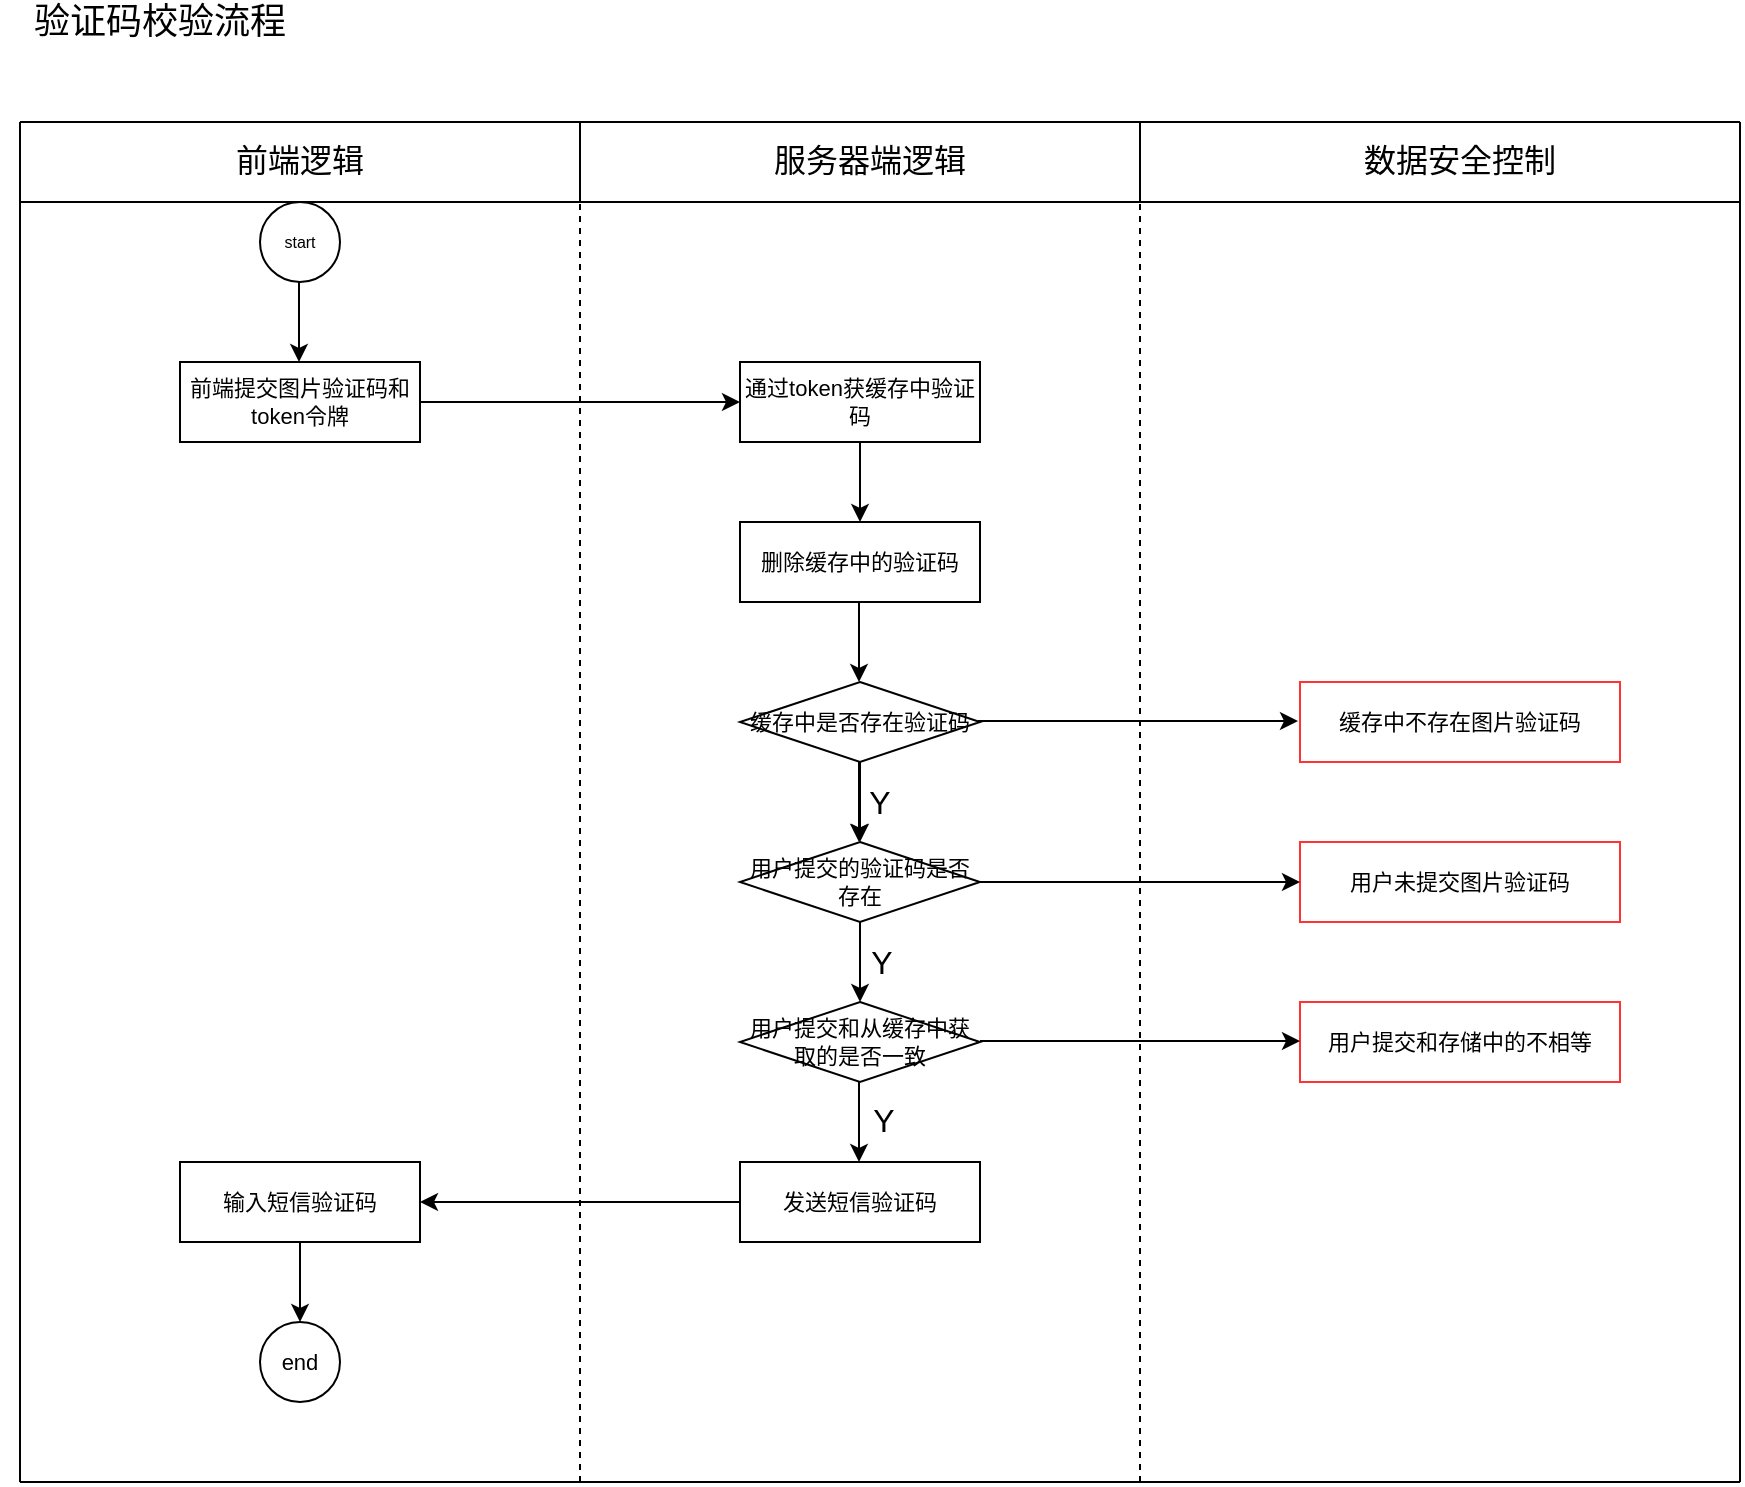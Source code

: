 <mxfile version="11.1.4" type="github"><diagram id="Hb7DwbeiHw049MgWfklC" name="第 1 页"><mxGraphModel dx="1824" dy="928" grid="1" gridSize="10" guides="1" tooltips="1" connect="1" arrows="1" fold="1" page="1" pageScale="1" pageWidth="1169" pageHeight="1654" math="0" shadow="0"><root><mxCell id="0"/><mxCell id="1" parent="0"/><mxCell id="GvQ9ep-fzIfQ1WdBwdYZ-8" value="验证码校验流程" style="text;html=1;strokeColor=none;fillColor=none;align=center;verticalAlign=middle;whiteSpace=wrap;rounded=0;fontSize=18;" vertex="1" parent="1"><mxGeometry x="28" y="340" width="160" height="20" as="geometry"/></mxCell><mxCell id="GvQ9ep-fzIfQ1WdBwdYZ-9" value="start" style="ellipse;whiteSpace=wrap;html=1;aspect=fixed;fontSize=8;" vertex="1" parent="1"><mxGeometry x="158" y="440" width="40" height="40" as="geometry"/></mxCell><mxCell id="GvQ9ep-fzIfQ1WdBwdYZ-10" value="前端提交图片验证码和token令牌" style="rounded=0;whiteSpace=wrap;html=1;fontSize=11;" vertex="1" parent="1"><mxGeometry x="118" y="520" width="120" height="40" as="geometry"/></mxCell><mxCell id="GvQ9ep-fzIfQ1WdBwdYZ-11" value="通过token获缓存中验证码" style="rounded=0;whiteSpace=wrap;html=1;fontSize=11;" vertex="1" parent="1"><mxGeometry x="398" y="520" width="120" height="40" as="geometry"/></mxCell><mxCell id="GvQ9ep-fzIfQ1WdBwdYZ-12" value="" style="endArrow=none;html=1;fontSize=11;dashed=1;" edge="1" parent="1"><mxGeometry width="50" height="50" relative="1" as="geometry"><mxPoint x="318" y="1080" as="sourcePoint"/><mxPoint x="318" y="440" as="targetPoint"/></mxGeometry></mxCell><mxCell id="GvQ9ep-fzIfQ1WdBwdYZ-13" value="" style="endArrow=none;html=1;fontSize=11;dashed=1;" edge="1" parent="1"><mxGeometry width="50" height="50" relative="1" as="geometry"><mxPoint x="598" y="1080" as="sourcePoint"/><mxPoint x="598" y="440" as="targetPoint"/></mxGeometry></mxCell><mxCell id="GvQ9ep-fzIfQ1WdBwdYZ-14" value="" style="endArrow=none;html=1;fontSize=11;" edge="1" parent="1"><mxGeometry width="50" height="50" relative="1" as="geometry"><mxPoint x="38" y="1080" as="sourcePoint"/><mxPoint x="38.0" y="440" as="targetPoint"/></mxGeometry></mxCell><mxCell id="GvQ9ep-fzIfQ1WdBwdYZ-15" value="" style="endArrow=classic;html=1;fontSize=11;entryX=0;entryY=0.5;entryDx=0;entryDy=0;exitX=1;exitY=0.5;exitDx=0;exitDy=0;" edge="1" parent="1" source="GvQ9ep-fzIfQ1WdBwdYZ-10" target="GvQ9ep-fzIfQ1WdBwdYZ-11"><mxGeometry width="50" height="50" relative="1" as="geometry"><mxPoint x="238" y="580" as="sourcePoint"/><mxPoint x="288" y="530" as="targetPoint"/></mxGeometry></mxCell><mxCell id="GvQ9ep-fzIfQ1WdBwdYZ-16" value="" style="endArrow=classic;html=1;fontSize=11;" edge="1" parent="1"><mxGeometry width="50" height="50" relative="1" as="geometry"><mxPoint x="177.5" y="480" as="sourcePoint"/><mxPoint x="177.5" y="520" as="targetPoint"/></mxGeometry></mxCell><mxCell id="GvQ9ep-fzIfQ1WdBwdYZ-27" value="" style="edgeStyle=orthogonalEdgeStyle;rounded=0;orthogonalLoop=1;jettySize=auto;html=1;fontSize=11;" edge="1" parent="1" source="GvQ9ep-fzIfQ1WdBwdYZ-17" target="GvQ9ep-fzIfQ1WdBwdYZ-23"><mxGeometry relative="1" as="geometry"/></mxCell><mxCell id="GvQ9ep-fzIfQ1WdBwdYZ-17" value="缓存中是否存在验证码" style="rhombus;whiteSpace=wrap;html=1;fontSize=11;" vertex="1" parent="1"><mxGeometry x="398" y="680" width="120" height="40" as="geometry"/></mxCell><mxCell id="GvQ9ep-fzIfQ1WdBwdYZ-18" value="删除缓存中的验证码" style="rounded=0;whiteSpace=wrap;html=1;fontSize=11;" vertex="1" parent="1"><mxGeometry x="398" y="600" width="120" height="40" as="geometry"/></mxCell><mxCell id="GvQ9ep-fzIfQ1WdBwdYZ-19" value="" style="endArrow=classic;html=1;fontSize=11;" edge="1" parent="1"><mxGeometry width="50" height="50" relative="1" as="geometry"><mxPoint x="458" y="560" as="sourcePoint"/><mxPoint x="458" y="600" as="targetPoint"/></mxGeometry></mxCell><mxCell id="GvQ9ep-fzIfQ1WdBwdYZ-20" value="" style="endArrow=classic;html=1;fontSize=11;" edge="1" parent="1"><mxGeometry width="50" height="50" relative="1" as="geometry"><mxPoint x="457.5" y="640" as="sourcePoint"/><mxPoint x="457.5" y="680" as="targetPoint"/></mxGeometry></mxCell><mxCell id="GvQ9ep-fzIfQ1WdBwdYZ-22" value="" style="endArrow=classic;html=1;fontSize=11;" edge="1" parent="1"><mxGeometry width="50" height="50" relative="1" as="geometry"><mxPoint x="457.5" y="720" as="sourcePoint"/><mxPoint x="457.5" y="760" as="targetPoint"/></mxGeometry></mxCell><mxCell id="GvQ9ep-fzIfQ1WdBwdYZ-23" value="用户提交的验证码是否存在" style="rhombus;whiteSpace=wrap;html=1;fontSize=11;" vertex="1" parent="1"><mxGeometry x="398" y="760" width="120" height="40" as="geometry"/></mxCell><mxCell id="GvQ9ep-fzIfQ1WdBwdYZ-26" value="用户提交和从缓存中获取的是否一致" style="rhombus;whiteSpace=wrap;html=1;fontSize=11;" vertex="1" parent="1"><mxGeometry x="398" y="840" width="120" height="40" as="geometry"/></mxCell><mxCell id="GvQ9ep-fzIfQ1WdBwdYZ-28" value="" style="endArrow=classic;html=1;fontSize=11;" edge="1" parent="1"><mxGeometry width="50" height="50" relative="1" as="geometry"><mxPoint x="458" y="800" as="sourcePoint"/><mxPoint x="458" y="840" as="targetPoint"/></mxGeometry></mxCell><mxCell id="GvQ9ep-fzIfQ1WdBwdYZ-30" value="" style="endArrow=classic;html=1;fontSize=11;" edge="1" parent="1"><mxGeometry width="50" height="50" relative="1" as="geometry"><mxPoint x="457.5" y="880" as="sourcePoint"/><mxPoint x="457.5" y="920" as="targetPoint"/></mxGeometry></mxCell><mxCell id="GvQ9ep-fzIfQ1WdBwdYZ-31" value="发送短信验证码" style="rounded=0;whiteSpace=wrap;html=1;fontSize=11;" vertex="1" parent="1"><mxGeometry x="398" y="920" width="120" height="40" as="geometry"/></mxCell><mxCell id="GvQ9ep-fzIfQ1WdBwdYZ-32" value="输入短信验证码" style="rounded=0;whiteSpace=wrap;html=1;fontSize=11;" vertex="1" parent="1"><mxGeometry x="118" y="920" width="120" height="40" as="geometry"/></mxCell><mxCell id="GvQ9ep-fzIfQ1WdBwdYZ-33" value="" style="endArrow=classic;html=1;fontSize=11;exitX=0;exitY=0.5;exitDx=0;exitDy=0;entryX=1;entryY=0.5;entryDx=0;entryDy=0;" edge="1" parent="1" source="GvQ9ep-fzIfQ1WdBwdYZ-31" target="GvQ9ep-fzIfQ1WdBwdYZ-32"><mxGeometry width="50" height="50" relative="1" as="geometry"><mxPoint x="238" y="940" as="sourcePoint"/><mxPoint x="278" y="850" as="targetPoint"/></mxGeometry></mxCell><mxCell id="GvQ9ep-fzIfQ1WdBwdYZ-34" value="end" style="ellipse;whiteSpace=wrap;html=1;aspect=fixed;fontSize=11;" vertex="1" parent="1"><mxGeometry x="158" y="1000" width="40" height="40" as="geometry"/></mxCell><mxCell id="GvQ9ep-fzIfQ1WdBwdYZ-35" value="" style="endArrow=classic;html=1;fontSize=11;" edge="1" parent="1"><mxGeometry width="50" height="50" relative="1" as="geometry"><mxPoint x="178" y="960" as="sourcePoint"/><mxPoint x="178" y="1000" as="targetPoint"/></mxGeometry></mxCell><mxCell id="GvQ9ep-fzIfQ1WdBwdYZ-36" value="" style="endArrow=none;html=1;fontSize=11;" edge="1" parent="1"><mxGeometry width="50" height="50" relative="1" as="geometry"><mxPoint x="38" y="440" as="sourcePoint"/><mxPoint x="898" y="440" as="targetPoint"/></mxGeometry></mxCell><mxCell id="GvQ9ep-fzIfQ1WdBwdYZ-37" value="" style="endArrow=none;html=1;fontSize=11;" edge="1" parent="1"><mxGeometry width="50" height="50" relative="1" as="geometry"><mxPoint x="38" y="400" as="sourcePoint"/><mxPoint x="898" y="400" as="targetPoint"/></mxGeometry></mxCell><mxCell id="GvQ9ep-fzIfQ1WdBwdYZ-38" value="" style="endArrow=none;html=1;fontSize=11;" edge="1" parent="1"><mxGeometry width="50" height="50" relative="1" as="geometry"><mxPoint x="318" y="440" as="sourcePoint"/><mxPoint x="318" y="400" as="targetPoint"/></mxGeometry></mxCell><mxCell id="GvQ9ep-fzIfQ1WdBwdYZ-39" value="" style="endArrow=none;html=1;fontSize=11;" edge="1" parent="1"><mxGeometry width="50" height="50" relative="1" as="geometry"><mxPoint x="598" y="440" as="sourcePoint"/><mxPoint x="598" y="400" as="targetPoint"/></mxGeometry></mxCell><mxCell id="GvQ9ep-fzIfQ1WdBwdYZ-40" value="" style="endArrow=none;html=1;fontSize=11;" edge="1" parent="1"><mxGeometry width="50" height="50" relative="1" as="geometry"><mxPoint x="38" y="440" as="sourcePoint"/><mxPoint x="38" y="400" as="targetPoint"/></mxGeometry></mxCell><mxCell id="GvQ9ep-fzIfQ1WdBwdYZ-41" value="" style="endArrow=none;html=1;fontSize=11;" edge="1" parent="1"><mxGeometry width="50" height="50" relative="1" as="geometry"><mxPoint x="898" y="1080" as="sourcePoint"/><mxPoint x="898" y="400" as="targetPoint"/></mxGeometry></mxCell><mxCell id="GvQ9ep-fzIfQ1WdBwdYZ-43" value="前端逻辑" style="text;html=1;strokeColor=none;fillColor=none;align=center;verticalAlign=middle;whiteSpace=wrap;rounded=0;fontSize=16;" vertex="1" parent="1"><mxGeometry x="138" y="409" width="80" height="20" as="geometry"/></mxCell><mxCell id="GvQ9ep-fzIfQ1WdBwdYZ-45" value="服务器端逻辑" style="text;html=1;strokeColor=none;fillColor=none;align=center;verticalAlign=middle;whiteSpace=wrap;rounded=0;fontSize=16;" vertex="1" parent="1"><mxGeometry x="408" y="409" width="110" height="20" as="geometry"/></mxCell><mxCell id="GvQ9ep-fzIfQ1WdBwdYZ-46" value="数据安全控制" style="text;html=1;strokeColor=none;fillColor=none;align=center;verticalAlign=middle;whiteSpace=wrap;rounded=0;fontSize=16;" vertex="1" parent="1"><mxGeometry x="703" y="409" width="110" height="20" as="geometry"/></mxCell><mxCell id="GvQ9ep-fzIfQ1WdBwdYZ-47" value="" style="endArrow=none;html=1;fontSize=11;" edge="1" parent="1"><mxGeometry width="50" height="50" relative="1" as="geometry"><mxPoint x="38" y="1080" as="sourcePoint"/><mxPoint x="898" y="1080" as="targetPoint"/></mxGeometry></mxCell><mxCell id="GvQ9ep-fzIfQ1WdBwdYZ-48" value="Y" style="text;html=1;strokeColor=none;fillColor=none;align=center;verticalAlign=middle;whiteSpace=wrap;rounded=0;fontSize=16;" vertex="1" parent="1"><mxGeometry x="448" y="730" width="40" height="20" as="geometry"/></mxCell><mxCell id="GvQ9ep-fzIfQ1WdBwdYZ-51" value="Y" style="text;html=1;strokeColor=none;fillColor=none;align=center;verticalAlign=middle;whiteSpace=wrap;rounded=0;fontSize=16;" vertex="1" parent="1"><mxGeometry x="449" y="810" width="40" height="20" as="geometry"/></mxCell><mxCell id="GvQ9ep-fzIfQ1WdBwdYZ-52" value="Y" style="text;html=1;strokeColor=none;fillColor=none;align=center;verticalAlign=middle;whiteSpace=wrap;rounded=0;fontSize=16;" vertex="1" parent="1"><mxGeometry x="450" y="889" width="40" height="20" as="geometry"/></mxCell><mxCell id="GvQ9ep-fzIfQ1WdBwdYZ-53" value="缓存中不存在图片验证码" style="rounded=0;whiteSpace=wrap;html=1;fontSize=11;strokeColor=#FF3333;" vertex="1" parent="1"><mxGeometry x="678" y="680" width="160" height="40" as="geometry"/></mxCell><mxCell id="GvQ9ep-fzIfQ1WdBwdYZ-55" value="" style="endArrow=classic;html=1;fontSize=11;entryX=0;entryY=0.5;entryDx=0;entryDy=0;exitX=1;exitY=0.5;exitDx=0;exitDy=0;" edge="1" parent="1"><mxGeometry width="50" height="50" relative="1" as="geometry"><mxPoint x="517" y="699.5" as="sourcePoint"/><mxPoint x="677" y="699.5" as="targetPoint"/></mxGeometry></mxCell><mxCell id="GvQ9ep-fzIfQ1WdBwdYZ-58" value="用户未提交图片验证码" style="rounded=0;whiteSpace=wrap;html=1;fontSize=11;strokeColor=#FF3333;" vertex="1" parent="1"><mxGeometry x="678" y="760" width="160" height="40" as="geometry"/></mxCell><mxCell id="GvQ9ep-fzIfQ1WdBwdYZ-59" value="" style="endArrow=classic;html=1;fontSize=11;entryX=0;entryY=0.5;entryDx=0;entryDy=0;exitX=1;exitY=0.5;exitDx=0;exitDy=0;" edge="1" parent="1"><mxGeometry width="50" height="50" relative="1" as="geometry"><mxPoint x="518" y="780" as="sourcePoint"/><mxPoint x="678" y="780" as="targetPoint"/></mxGeometry></mxCell><mxCell id="GvQ9ep-fzIfQ1WdBwdYZ-60" value="用户提交和存储中的不相等" style="rounded=0;whiteSpace=wrap;html=1;fontSize=11;strokeColor=#FF3333;" vertex="1" parent="1"><mxGeometry x="678" y="840" width="160" height="40" as="geometry"/></mxCell><mxCell id="GvQ9ep-fzIfQ1WdBwdYZ-61" value="" style="endArrow=classic;html=1;fontSize=11;entryX=0;entryY=0.5;entryDx=0;entryDy=0;exitX=1;exitY=0.5;exitDx=0;exitDy=0;" edge="1" parent="1"><mxGeometry width="50" height="50" relative="1" as="geometry"><mxPoint x="518" y="859.5" as="sourcePoint"/><mxPoint x="678" y="859.5" as="targetPoint"/></mxGeometry></mxCell></root></mxGraphModel></diagram></mxfile>